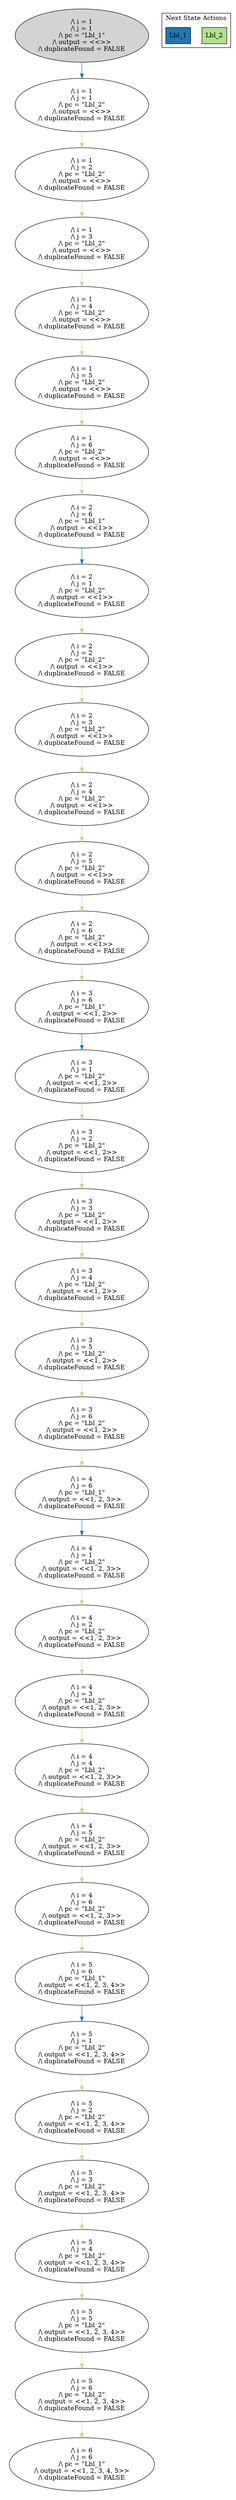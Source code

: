 strict digraph DiskGraph {
edge [colorscheme="paired12"]
nodesep=0.35;
subgraph cluster_graph {
color="white";
-2782948695194478638 [label="/\\ i = 1\n/\\ j = 1\n/\\ pc = \"Lbl_1\"\n/\\ output = <<>>\n/\\ duplicateFound = FALSE",style = filled]
-2782948695194478638 -> 6606466747847400221 [label="",color="2",fontcolor="2"];
6606466747847400221 [label="/\\ i = 1\n/\\ j = 1\n/\\ pc = \"Lbl_2\"\n/\\ output = <<>>\n/\\ duplicateFound = FALSE"];
6606466747847400221 -> 4604096267205231381 [label="",color="3",fontcolor="3"];
4604096267205231381 [label="/\\ i = 1\n/\\ j = 2\n/\\ pc = \"Lbl_2\"\n/\\ output = <<>>\n/\\ duplicateFound = FALSE"];
4604096267205231381 -> -6371743459399999626 [label="",color="3",fontcolor="3"];
-6371743459399999626 [label="/\\ i = 1\n/\\ j = 3\n/\\ pc = \"Lbl_2\"\n/\\ output = <<>>\n/\\ duplicateFound = FALSE"];
-6371743459399999626 -> -616185585019161851 [label="",color="3",fontcolor="3"];
-616185585019161851 [label="/\\ i = 1\n/\\ j = 4\n/\\ pc = \"Lbl_2\"\n/\\ output = <<>>\n/\\ duplicateFound = FALSE"];
-616185585019161851 -> 7999750035430731622 [label="",color="3",fontcolor="3"];
7999750035430731622 [label="/\\ i = 1\n/\\ j = 5\n/\\ pc = \"Lbl_2\"\n/\\ output = <<>>\n/\\ duplicateFound = FALSE"];
7999750035430731622 -> 814933750506059630 [label="",color="3",fontcolor="3"];
814933750506059630 [label="/\\ i = 1\n/\\ j = 6\n/\\ pc = \"Lbl_2\"\n/\\ output = <<>>\n/\\ duplicateFound = FALSE"];
814933750506059630 -> -7096237104738439878 [label="",color="3",fontcolor="3"];
-7096237104738439878 [label="/\\ i = 2\n/\\ j = 6\n/\\ pc = \"Lbl_1\"\n/\\ output = <<1>>\n/\\ duplicateFound = FALSE"];
-7096237104738439878 -> -1425429377987073906 [label="",color="2",fontcolor="2"];
-1425429377987073906 [label="/\\ i = 2\n/\\ j = 1\n/\\ pc = \"Lbl_2\"\n/\\ output = <<1>>\n/\\ duplicateFound = FALSE"];
-1425429377987073906 -> -4112402363557448171 [label="",color="3",fontcolor="3"];
-4112402363557448171 [label="/\\ i = 2\n/\\ j = 2\n/\\ pc = \"Lbl_2\"\n/\\ output = <<1>>\n/\\ duplicateFound = FALSE"];
-4112402363557448171 -> 7272021778506033159 [label="",color="3",fontcolor="3"];
7272021778506033159 [label="/\\ i = 2\n/\\ j = 3\n/\\ pc = \"Lbl_2\"\n/\\ output = <<1>>\n/\\ duplicateFound = FALSE"];
7272021778506033159 -> -7828972029676369117 [label="",color="3",fontcolor="3"];
-7828972029676369117 [label="/\\ i = 2\n/\\ j = 4\n/\\ pc = \"Lbl_2\"\n/\\ output = <<1>>\n/\\ duplicateFound = FALSE"];
-7828972029676369117 -> 3557634776112567601 [label="",color="3",fontcolor="3"];
3557634776112567601 [label="/\\ i = 2\n/\\ j = 5\n/\\ pc = \"Lbl_2\"\n/\\ output = <<1>>\n/\\ duplicateFound = FALSE"];
3557634776112567601 -> 1983085373869706154 [label="",color="3",fontcolor="3"];
1983085373869706154 [label="/\\ i = 2\n/\\ j = 6\n/\\ pc = \"Lbl_2\"\n/\\ output = <<1>>\n/\\ duplicateFound = FALSE"];
1983085373869706154 -> 3606015339393615954 [label="",color="3",fontcolor="3"];
3606015339393615954 [label="/\\ i = 3\n/\\ j = 6\n/\\ pc = \"Lbl_1\"\n/\\ output = <<1, 2>>\n/\\ duplicateFound = FALSE"];
3606015339393615954 -> -8304123626082110712 [label="",color="2",fontcolor="2"];
-8304123626082110712 [label="/\\ i = 3\n/\\ j = 1\n/\\ pc = \"Lbl_2\"\n/\\ output = <<1, 2>>\n/\\ duplicateFound = FALSE"];
-8304123626082110712 -> -5133975176275625922 [label="",color="3",fontcolor="3"];
-5133975176275625922 [label="/\\ i = 3\n/\\ j = 2\n/\\ pc = \"Lbl_2\"\n/\\ output = <<1, 2>>\n/\\ duplicateFound = FALSE"];
-5133975176275625922 -> -6107138377207611092 [label="",color="3",fontcolor="3"];
-6107138377207611092 [label="/\\ i = 3\n/\\ j = 3\n/\\ pc = \"Lbl_2\"\n/\\ output = <<1, 2>>\n/\\ duplicateFound = FALSE"];
-6107138377207611092 -> -3403812747818045870 [label="",color="3",fontcolor="3"];
-3403812747818045870 [label="/\\ i = 3\n/\\ j = 4\n/\\ pc = \"Lbl_2\"\n/\\ output = <<1, 2>>\n/\\ duplicateFound = FALSE"];
-3403812747818045870 -> -4378527358046202048 [label="",color="3",fontcolor="3"];
-4378527358046202048 [label="/\\ i = 3\n/\\ j = 5\n/\\ pc = \"Lbl_2\"\n/\\ output = <<1, 2>>\n/\\ duplicateFound = FALSE"];
-4378527358046202048 -> -631067065753854858 [label="",color="3",fontcolor="3"];
-631067065753854858 [label="/\\ i = 3\n/\\ j = 6\n/\\ pc = \"Lbl_2\"\n/\\ output = <<1, 2>>\n/\\ duplicateFound = FALSE"];
-631067065753854858 -> -4442249152558895034 [label="",color="3",fontcolor="3"];
-4442249152558895034 [label="/\\ i = 4\n/\\ j = 6\n/\\ pc = \"Lbl_1\"\n/\\ output = <<1, 2, 3>>\n/\\ duplicateFound = FALSE"];
-4442249152558895034 -> 5916576735641666775 [label="",color="2",fontcolor="2"];
5916576735641666775 [label="/\\ i = 4\n/\\ j = 1\n/\\ pc = \"Lbl_2\"\n/\\ output = <<1, 2, 3>>\n/\\ duplicateFound = FALSE"];
5916576735641666775 -> -1311147759461205040 [label="",color="3",fontcolor="3"];
-1311147759461205040 [label="/\\ i = 4\n/\\ j = 2\n/\\ pc = \"Lbl_2\"\n/\\ output = <<1, 2, 3>>\n/\\ duplicateFound = FALSE"];
-1311147759461205040 -> 4381830634408131254 [label="",color="3",fontcolor="3"];
4381830634408131254 [label="/\\ i = 4\n/\\ j = 3\n/\\ pc = \"Lbl_2\"\n/\\ output = <<1, 2, 3>>\n/\\ duplicateFound = FALSE"];
4381830634408131254 -> 6823045375716276595 [label="",color="3",fontcolor="3"];
6823045375716276595 [label="/\\ i = 4\n/\\ j = 4\n/\\ pc = \"Lbl_2\"\n/\\ output = <<1, 2, 3>>\n/\\ duplicateFound = FALSE"];
6823045375716276595 -> -8092143693703579627 [label="",color="3",fontcolor="3"];
-8092143693703579627 [label="/\\ i = 4\n/\\ j = 5\n/\\ pc = \"Lbl_2\"\n/\\ output = <<1, 2, 3>>\n/\\ duplicateFound = FALSE"];
-8092143693703579627 -> 3487148483438282514 [label="",color="3",fontcolor="3"];
3487148483438282514 [label="/\\ i = 4\n/\\ j = 6\n/\\ pc = \"Lbl_2\"\n/\\ output = <<1, 2, 3>>\n/\\ duplicateFound = FALSE"];
3487148483438282514 -> 7278179639738336 [label="",color="3",fontcolor="3"];
7278179639738336 [label="/\\ i = 5\n/\\ j = 6\n/\\ pc = \"Lbl_1\"\n/\\ output = <<1, 2, 3, 4>>\n/\\ duplicateFound = FALSE"];
7278179639738336 -> 4522301306935079134 [label="",color="2",fontcolor="2"];
4522301306935079134 [label="/\\ i = 5\n/\\ j = 1\n/\\ pc = \"Lbl_2\"\n/\\ output = <<1, 2, 3, 4>>\n/\\ duplicateFound = FALSE"];
4522301306935079134 -> 6739655764298743374 [label="",color="3",fontcolor="3"];
6739655764298743374 [label="/\\ i = 5\n/\\ j = 2\n/\\ pc = \"Lbl_2\"\n/\\ output = <<1, 2, 3, 4>>\n/\\ duplicateFound = FALSE"];
6739655764298743374 -> -4106890947502837851 [label="",color="3",fontcolor="3"];
-4106890947502837851 [label="/\\ i = 5\n/\\ j = 3\n/\\ pc = \"Lbl_2\"\n/\\ output = <<1, 2, 3, 4>>\n/\\ duplicateFound = FALSE"];
-4106890947502837851 -> -7269705391534169234 [label="",color="3",fontcolor="3"];
-7269705391534169234 [label="/\\ i = 5\n/\\ j = 4\n/\\ pc = \"Lbl_2\"\n/\\ output = <<1, 2, 3, 4>>\n/\\ duplicateFound = FALSE"];
-7269705391534169234 -> 114177901808513669 [label="",color="3",fontcolor="3"];
114177901808513669 [label="/\\ i = 5\n/\\ j = 5\n/\\ pc = \"Lbl_2\"\n/\\ output = <<1, 2, 3, 4>>\n/\\ duplicateFound = FALSE"];
114177901808513669 -> 7124628724932688917 [label="",color="3",fontcolor="3"];
7124628724932688917 [label="/\\ i = 5\n/\\ j = 6\n/\\ pc = \"Lbl_2\"\n/\\ output = <<1, 2, 3, 4>>\n/\\ duplicateFound = FALSE"];
7124628724932688917 -> -3226809943612406876 [label="",color="3",fontcolor="3"];
-3226809943612406876 [label="/\\ i = 6\n/\\ j = 6\n/\\ pc = \"Lbl_1\"\n/\\ output = <<1, 2, 3, 4, 5>>\n/\\ duplicateFound = FALSE"];
{rank = same; -2782948695194478638;}
{rank = same; 6606466747847400221;}
{rank = same; 4604096267205231381;}
{rank = same; -6371743459399999626;}
{rank = same; -616185585019161851;}
{rank = same; 7999750035430731622;}
{rank = same; 814933750506059630;}
{rank = same; -7096237104738439878;}
{rank = same; -1425429377987073906;}
{rank = same; -4112402363557448171;}
{rank = same; 7272021778506033159;}
{rank = same; -7828972029676369117;}
{rank = same; 3557634776112567601;}
{rank = same; 1983085373869706154;}
{rank = same; 3606015339393615954;}
{rank = same; -8304123626082110712;}
{rank = same; -5133975176275625922;}
{rank = same; -6107138377207611092;}
{rank = same; -3403812747818045870;}
{rank = same; -4378527358046202048;}
{rank = same; -631067065753854858;}
{rank = same; -4442249152558895034;}
{rank = same; 5916576735641666775;}
{rank = same; -1311147759461205040;}
{rank = same; 4381830634408131254;}
{rank = same; 6823045375716276595;}
{rank = same; -8092143693703579627;}
{rank = same; 3487148483438282514;}
{rank = same; 7278179639738336;}
{rank = same; 4522301306935079134;}
{rank = same; 6739655764298743374;}
{rank = same; -4106890947502837851;}
{rank = same; -7269705391534169234;}
{rank = same; 114177901808513669;}
{rank = same; 7124628724932688917;}
}
subgraph cluster_legend {graph[style=bold];label = "Next State Actions" style="solid"
node [ labeljust="l",colorscheme="paired12",style=filled,shape=record ]
Lbl_2 [label="Lbl_2",fillcolor=3]
Lbl_1 [label="Lbl_1",fillcolor=2]
}}